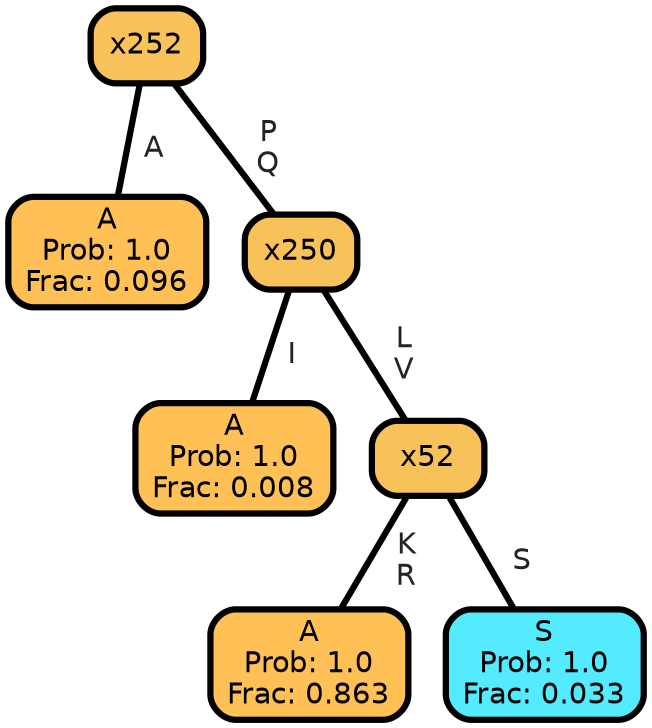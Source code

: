 graph Tree {
node [shape=box, style="filled, rounded",color="black",penwidth="3",fontcolor="black",                 fontname=helvetica] ;
graph [ranksep="0 equally", splines=straight,                 bgcolor=transparent, dpi=200] ;
edge [fontname=helvetica, fontweight=bold,fontcolor=grey14,color=black] ;
0 [label="A
Prob: 1.0
Frac: 0.096", fillcolor="#ffc155"] ;
1 [label="x252", fillcolor="#f9c25a"] ;
2 [label="A
Prob: 1.0
Frac: 0.008", fillcolor="#ffc155"] ;
3 [label="x250", fillcolor="#f8c25b"] ;
4 [label="A
Prob: 1.0
Frac: 0.863", fillcolor="#ffc155"] ;
5 [label="x52", fillcolor="#f8c25b"] ;
6 [label="S
Prob: 1.0
Frac: 0.033", fillcolor="#55ebff"] ;
1 -- 0 [label=" A",penwidth=3] ;
1 -- 3 [label=" P\n Q",penwidth=3] ;
3 -- 2 [label=" I",penwidth=3] ;
3 -- 5 [label=" L\n V",penwidth=3] ;
5 -- 4 [label=" K\n R",penwidth=3] ;
5 -- 6 [label=" S",penwidth=3] ;
{rank = same;}}